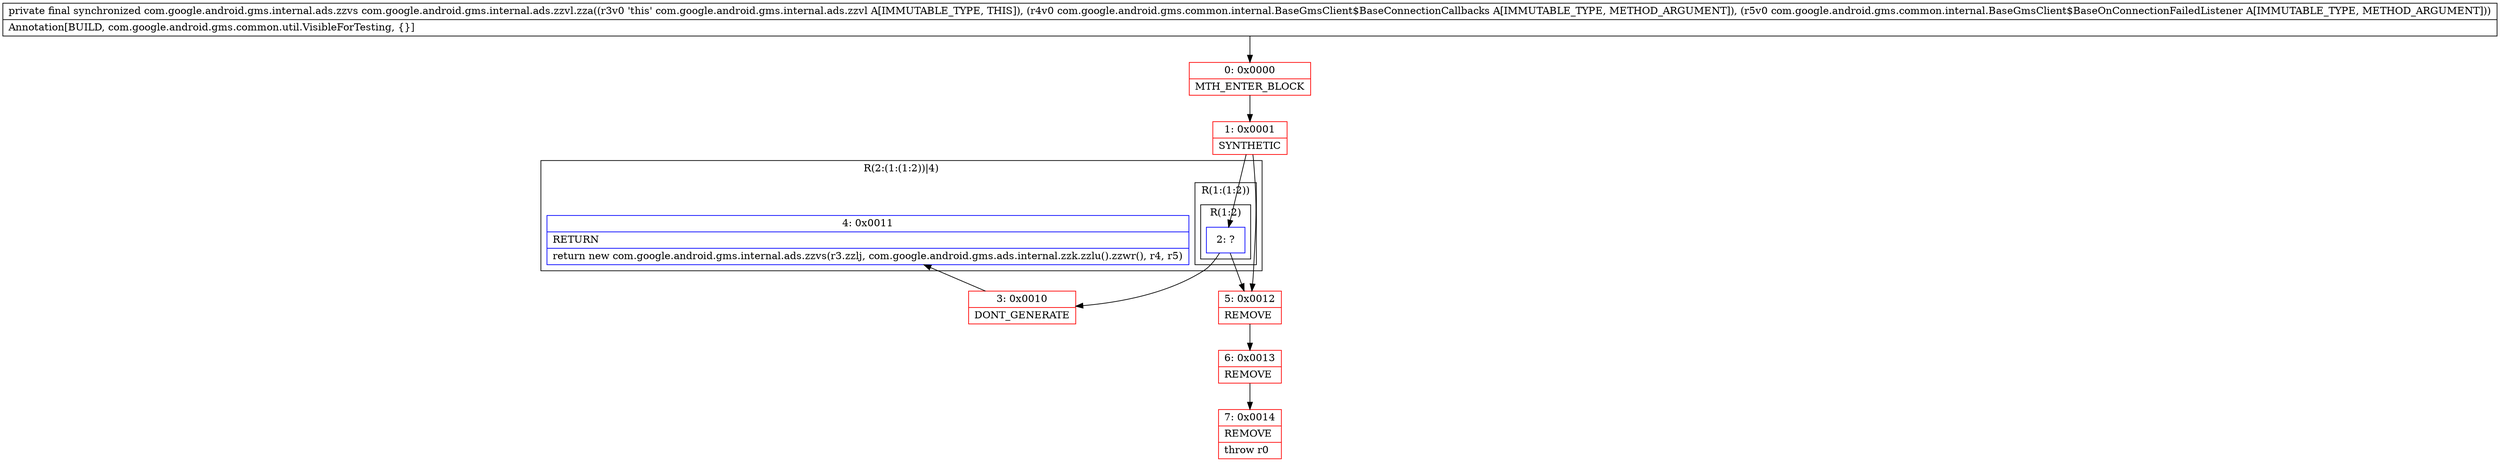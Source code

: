 digraph "CFG forcom.google.android.gms.internal.ads.zzvl.zza(Lcom\/google\/android\/gms\/common\/internal\/BaseGmsClient$BaseConnectionCallbacks;Lcom\/google\/android\/gms\/common\/internal\/BaseGmsClient$BaseOnConnectionFailedListener;)Lcom\/google\/android\/gms\/internal\/ads\/zzvs;" {
subgraph cluster_Region_1783766726 {
label = "R(2:(1:(1:2))|4)";
node [shape=record,color=blue];
subgraph cluster_Region_789486165 {
label = "R(1:(1:2))";
node [shape=record,color=blue];
subgraph cluster_Region_471398861 {
label = "R(1:2)";
node [shape=record,color=blue];
Node_2 [shape=record,label="{2\:\ ?}"];
}
}
Node_4 [shape=record,label="{4\:\ 0x0011|RETURN\l|return new com.google.android.gms.internal.ads.zzvs(r3.zzlj, com.google.android.gms.ads.internal.zzk.zzlu().zzwr(), r4, r5)\l}"];
}
Node_0 [shape=record,color=red,label="{0\:\ 0x0000|MTH_ENTER_BLOCK\l}"];
Node_1 [shape=record,color=red,label="{1\:\ 0x0001|SYNTHETIC\l}"];
Node_3 [shape=record,color=red,label="{3\:\ 0x0010|DONT_GENERATE\l}"];
Node_5 [shape=record,color=red,label="{5\:\ 0x0012|REMOVE\l}"];
Node_6 [shape=record,color=red,label="{6\:\ 0x0013|REMOVE\l}"];
Node_7 [shape=record,color=red,label="{7\:\ 0x0014|REMOVE\l|throw r0\l}"];
MethodNode[shape=record,label="{private final synchronized com.google.android.gms.internal.ads.zzvs com.google.android.gms.internal.ads.zzvl.zza((r3v0 'this' com.google.android.gms.internal.ads.zzvl A[IMMUTABLE_TYPE, THIS]), (r4v0 com.google.android.gms.common.internal.BaseGmsClient$BaseConnectionCallbacks A[IMMUTABLE_TYPE, METHOD_ARGUMENT]), (r5v0 com.google.android.gms.common.internal.BaseGmsClient$BaseOnConnectionFailedListener A[IMMUTABLE_TYPE, METHOD_ARGUMENT]))  | Annotation[BUILD, com.google.android.gms.common.util.VisibleForTesting, \{\}]\l}"];
MethodNode -> Node_0;
Node_2 -> Node_3;
Node_2 -> Node_5;
Node_0 -> Node_1;
Node_1 -> Node_2;
Node_1 -> Node_5;
Node_3 -> Node_4;
Node_5 -> Node_6;
Node_6 -> Node_7;
}

